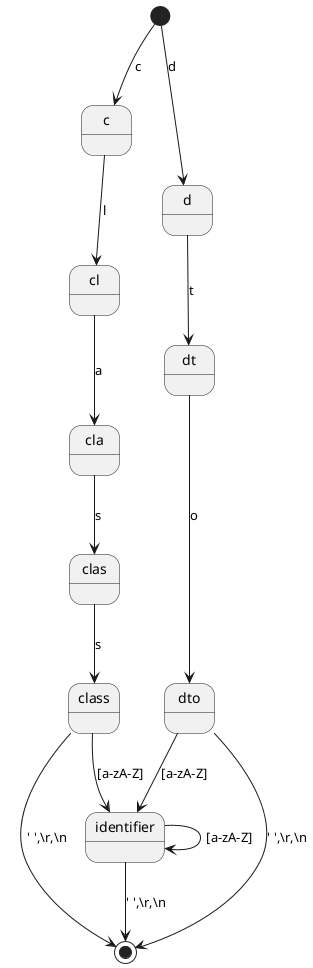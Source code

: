 @startuml

[*] --> c : c
c --> cl : l
cl --> cla : a
cla --> clas : s
clas --> class : s
class --> [*] : ' ',\\r,\\n

class --> identifier : [a-zA-Z]
identifier --> identifier : [a-zA-Z]
identifier --> [*] : ' ',\\r,\\n

[*] --> d : d
d --> dt : t
dt --> dto : o
dto --> [*] : ' ',\\r,\\n
dto --> identifier : [a-zA-Z]


@enduml